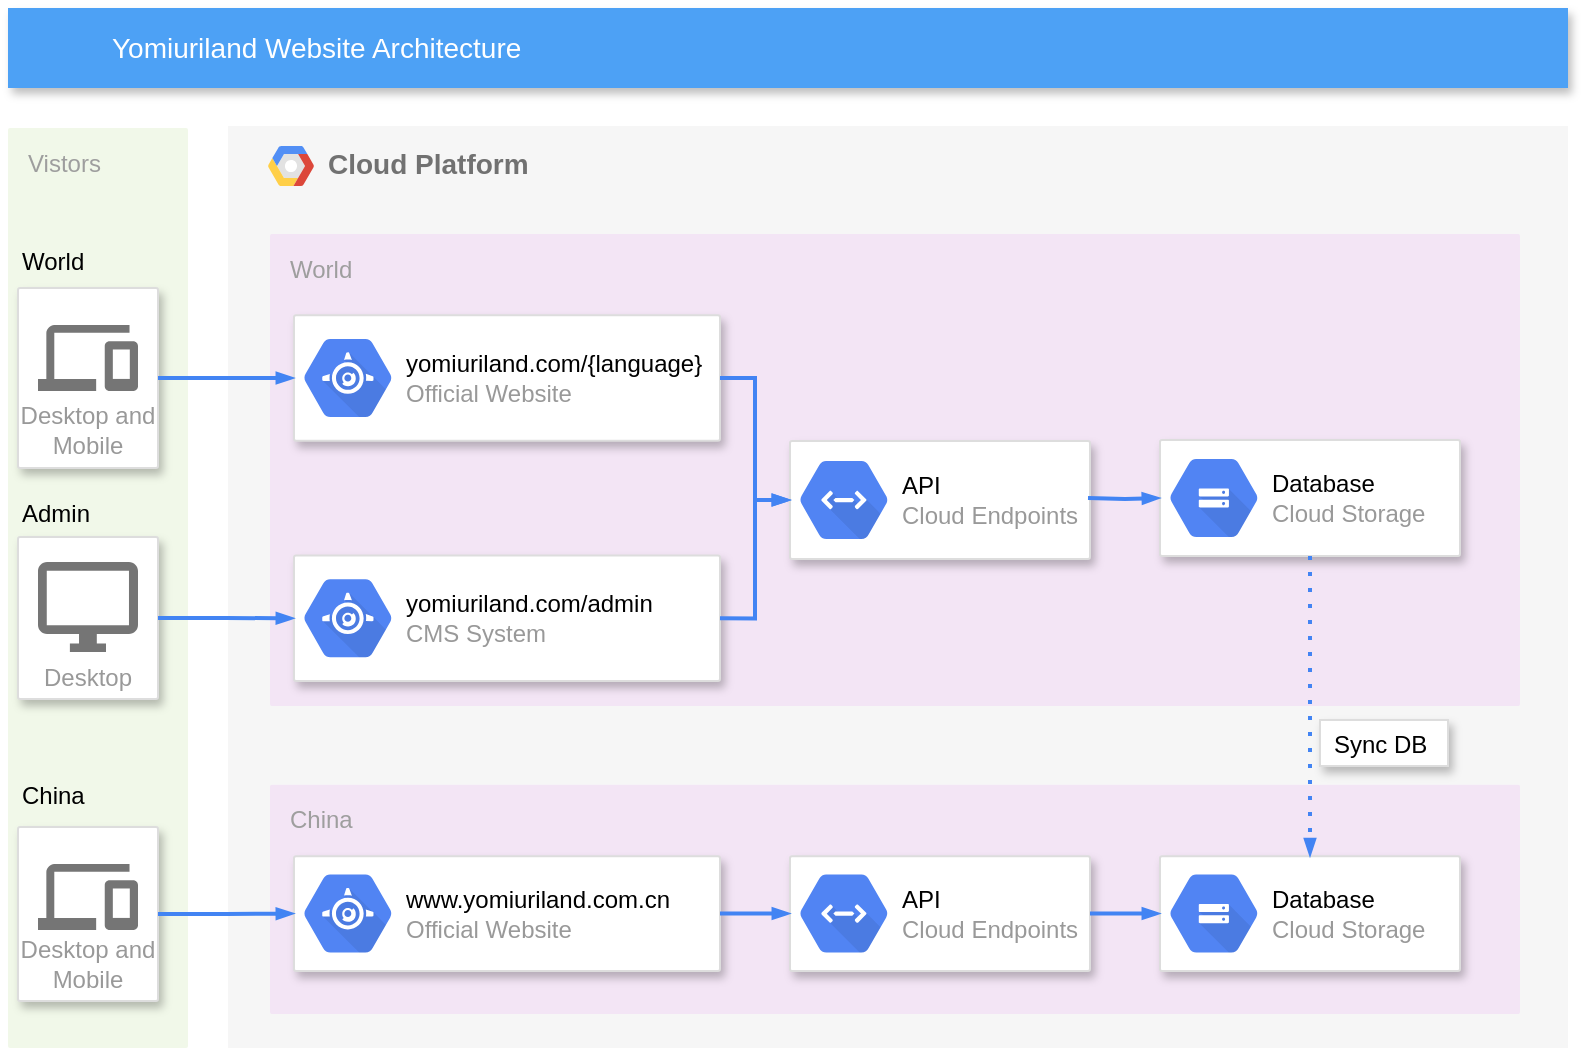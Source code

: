 <mxfile version="10.6.1" type="github"><diagram id="f106602c-feb2-e66a-4537-3a34d633f6aa" name="Page-1"><mxGraphModel dx="996" dy="479" grid="1" gridSize="10" guides="1" tooltips="1" connect="1" arrows="1" fold="1" page="1" pageScale="1" pageWidth="1169" pageHeight="827" background="#ffffff" math="0" shadow="0"><root><mxCell id="0"/><mxCell id="1" parent="0"/><mxCell id="14" value="&lt;b&gt;Cloud Platform&lt;/b&gt;" style="fillColor=#F6F6F6;strokeColor=none;shadow=0;gradientColor=none;fontSize=14;align=left;spacing=10;fontColor=#717171;9E9E9E;verticalAlign=top;spacingTop=-4;fontStyle=0;spacingLeft=40;html=1;" parent="1" vertex="1"><mxGeometry x="370" y="99" width="670" height="461" as="geometry"/></mxCell><mxCell id="15" value="" style="shape=mxgraph.gcp2.google_cloud_platform;fillColor=#F6F6F6;strokeColor=none;shadow=0;gradientColor=none;" parent="14" vertex="1"><mxGeometry width="23" height="20" relative="1" as="geometry"><mxPoint x="20" y="10" as="offset"/></mxGeometry></mxCell><mxCell id="zKBDWm24iIKpLHg4OHbY-1007" value="World" style="points=[[0,0,0],[0.25,0,0],[0.5,0,0],[0.75,0,0],[1,0,0],[1,0.25,0],[1,0.5,0],[1,0.75,0],[1,1,0],[0.75,1,0],[0.5,1,0],[0.25,1,0],[0,1,0],[0,0.75,0],[0,0.5,0],[0,0.25,0]];rounded=1;absoluteArcSize=1;arcSize=2;html=1;strokeColor=none;gradientColor=none;shadow=0;dashed=0;fontSize=12;fontColor=#9E9E9E;align=left;verticalAlign=top;spacing=10;spacingTop=-4;fillColor=#F3E5F5;" vertex="1" parent="14"><mxGeometry x="21" y="54" width="625" height="236" as="geometry"/></mxCell><mxCell id="zKBDWm24iIKpLHg4OHbY-1010" value="" style="strokeColor=#dddddd;fillColor=#ffffff;shadow=1;strokeWidth=1;rounded=1;absoluteArcSize=1;arcSize=2;" vertex="1" parent="14"><mxGeometry x="33" y="94.664" width="213" height="62.696" as="geometry"/></mxCell><mxCell id="zKBDWm24iIKpLHg4OHbY-1011" value="&lt;font color=&quot;#000000&quot;&gt;yomiuriland.com/{language}&lt;/font&gt;&lt;br&gt;Official Website" style="dashed=0;connectable=0;html=1;fillColor=#5184F3;strokeColor=none;shape=mxgraph.gcp2.app_engine;part=1;labelPosition=right;verticalLabelPosition=middle;align=left;verticalAlign=middle;spacingLeft=5;fontColor=#999999;fontSize=12;" vertex="1" parent="zKBDWm24iIKpLHg4OHbY-1010"><mxGeometry y="0.5" width="44" height="39" relative="1" as="geometry"><mxPoint x="5" y="-19.5" as="offset"/></mxGeometry></mxCell><mxCell id="zKBDWm24iIKpLHg4OHbY-1018" value="" style="strokeColor=#dddddd;fillColor=#ffffff;shadow=1;strokeWidth=1;rounded=1;absoluteArcSize=1;arcSize=2;" vertex="1" parent="14"><mxGeometry x="33" y="214.804" width="213" height="62.696" as="geometry"/></mxCell><mxCell id="zKBDWm24iIKpLHg4OHbY-1019" value="&lt;font color=&quot;#000000&quot;&gt;yomiuriland.com/admin&lt;/font&gt;&lt;br&gt;CMS System" style="dashed=0;connectable=0;html=1;fillColor=#5184F3;strokeColor=none;shape=mxgraph.gcp2.app_engine;part=1;labelPosition=right;verticalLabelPosition=middle;align=left;verticalAlign=middle;spacingLeft=5;fontColor=#999999;fontSize=12;" vertex="1" parent="zKBDWm24iIKpLHg4OHbY-1018"><mxGeometry y="0.5" width="44" height="39" relative="1" as="geometry"><mxPoint x="5" y="-19.5" as="offset"/></mxGeometry></mxCell><mxCell id="zKBDWm24iIKpLHg4OHbY-1020" value="" style="strokeColor=#dddddd;fillColor=#ffffff;shadow=1;strokeWidth=1;rounded=1;absoluteArcSize=1;arcSize=2;" vertex="1" parent="14"><mxGeometry x="466" y="157" width="150" height="58" as="geometry"/></mxCell><mxCell id="zKBDWm24iIKpLHg4OHbY-1021" value="&lt;font color=&quot;#000000&quot;&gt;Database&lt;/font&gt;&lt;br&gt;Cloud Storage" style="dashed=0;connectable=0;html=1;fillColor=#5184F3;strokeColor=none;shape=mxgraph.gcp2.cloud_storage;part=1;labelPosition=right;verticalLabelPosition=middle;align=left;verticalAlign=middle;spacingLeft=5;fontColor=#999999;fontSize=12;" vertex="1" parent="zKBDWm24iIKpLHg4OHbY-1020"><mxGeometry y="0.5" width="44" height="39" relative="1" as="geometry"><mxPoint x="5" y="-19.5" as="offset"/></mxGeometry></mxCell><mxCell id="zKBDWm24iIKpLHg4OHbY-1024" value="China" style="points=[[0,0,0],[0.25,0,0],[0.5,0,0],[0.75,0,0],[1,0,0],[1,0.25,0],[1,0.5,0],[1,0.75,0],[1,1,0],[0.75,1,0],[0.5,1,0],[0.25,1,0],[0,1,0],[0,0.75,0],[0,0.5,0],[0,0.25,0]];rounded=1;absoluteArcSize=1;arcSize=2;html=1;strokeColor=none;gradientColor=none;shadow=0;dashed=0;fontSize=12;fontColor=#9E9E9E;align=left;verticalAlign=top;spacing=10;spacingTop=-4;fillColor=#F3E5F5;" vertex="1" parent="14"><mxGeometry x="21" y="329.397" width="625" height="114.599" as="geometry"/></mxCell><mxCell id="zKBDWm24iIKpLHg4OHbY-1025" value="" style="strokeColor=#dddddd;fillColor=#ffffff;shadow=1;strokeWidth=1;rounded=1;absoluteArcSize=1;arcSize=2;" vertex="1" parent="14"><mxGeometry x="466" y="365.152" width="150" height="57.299" as="geometry"/></mxCell><mxCell id="zKBDWm24iIKpLHg4OHbY-1026" value="&lt;font color=&quot;#000000&quot;&gt;Database&lt;/font&gt;&lt;br&gt;Cloud Storage" style="dashed=0;connectable=0;html=1;fillColor=#5184F3;strokeColor=none;shape=mxgraph.gcp2.cloud_storage;part=1;labelPosition=right;verticalLabelPosition=middle;align=left;verticalAlign=middle;spacingLeft=5;fontColor=#999999;fontSize=12;" vertex="1" parent="zKBDWm24iIKpLHg4OHbY-1025"><mxGeometry y="0.5" width="44" height="39" relative="1" as="geometry"><mxPoint x="5" y="-19.5" as="offset"/></mxGeometry></mxCell><mxCell id="zKBDWm24iIKpLHg4OHbY-1027" value="" style="strokeColor=#dddddd;fillColor=#ffffff;shadow=1;strokeWidth=1;rounded=1;absoluteArcSize=1;arcSize=2;" vertex="1" parent="14"><mxGeometry x="281" y="365.152" width="150" height="57.299" as="geometry"/></mxCell><mxCell id="zKBDWm24iIKpLHg4OHbY-1028" value="&lt;font color=&quot;#000000&quot;&gt;API&lt;br&gt;&lt;/font&gt;Cloud Endpoints" style="dashed=0;connectable=0;html=1;fillColor=#5184F3;strokeColor=none;shape=mxgraph.gcp2.cloud_endpoints;part=1;labelPosition=right;verticalLabelPosition=middle;align=left;verticalAlign=middle;spacingLeft=5;fontColor=#999999;fontSize=12;" vertex="1" parent="zKBDWm24iIKpLHg4OHbY-1027"><mxGeometry y="0.5" width="44" height="39" relative="1" as="geometry"><mxPoint x="5" y="-19.5" as="offset"/></mxGeometry></mxCell><mxCell id="zKBDWm24iIKpLHg4OHbY-1029" value="" style="strokeColor=#dddddd;fillColor=#ffffff;shadow=1;strokeWidth=1;rounded=1;absoluteArcSize=1;arcSize=2;" vertex="1" parent="14"><mxGeometry x="33" y="365.152" width="213" height="57.299" as="geometry"/></mxCell><mxCell id="zKBDWm24iIKpLHg4OHbY-1030" value="&lt;font color=&quot;#000000&quot;&gt;www.yomiuriland.com.cn&lt;/font&gt;&lt;br&gt;Official Website" style="dashed=0;connectable=0;html=1;fillColor=#5184F3;strokeColor=none;shape=mxgraph.gcp2.app_engine;part=1;labelPosition=right;verticalLabelPosition=middle;align=left;verticalAlign=middle;spacingLeft=5;fontColor=#999999;fontSize=12;" vertex="1" parent="zKBDWm24iIKpLHg4OHbY-1029"><mxGeometry y="0.5" width="44" height="39" relative="1" as="geometry"><mxPoint x="5" y="-19.5" as="offset"/></mxGeometry></mxCell><mxCell id="zKBDWm24iIKpLHg4OHbY-1016" value="" style="strokeColor=#dddddd;fillColor=#ffffff;shadow=1;strokeWidth=1;rounded=1;absoluteArcSize=1;arcSize=2;" vertex="1" parent="14"><mxGeometry x="281" y="157.5" width="150" height="59" as="geometry"/></mxCell><mxCell id="zKBDWm24iIKpLHg4OHbY-1017" value="&lt;font color=&quot;#000000&quot;&gt;API&lt;br&gt;&lt;/font&gt;Cloud Endpoints" style="dashed=0;connectable=0;html=1;fillColor=#5184F3;strokeColor=none;shape=mxgraph.gcp2.cloud_endpoints;part=1;labelPosition=right;verticalLabelPosition=middle;align=left;verticalAlign=middle;spacingLeft=5;fontColor=#999999;fontSize=12;" vertex="1" parent="zKBDWm24iIKpLHg4OHbY-1016"><mxGeometry y="0.5" width="44" height="39" relative="1" as="geometry"><mxPoint x="5" y="-19.5" as="offset"/></mxGeometry></mxCell><mxCell id="zKBDWm24iIKpLHg4OHbY-1042" value="" style="edgeStyle=orthogonalEdgeStyle;fontSize=12;html=1;endArrow=blockThin;endFill=1;rounded=0;strokeWidth=2;endSize=4;startSize=4;dashed=0;strokeColor=#4284F3;exitX=1;exitY=0.5;exitDx=0;exitDy=0;entryX=0;entryY=0.5;entryDx=0;entryDy=0;" edge="1" parent="14" source="zKBDWm24iIKpLHg4OHbY-1010" target="zKBDWm24iIKpLHg4OHbY-1016"><mxGeometry width="100" relative="1" as="geometry"><mxPoint x="-110" y="481" as="sourcePoint"/><mxPoint x="-10" y="481" as="targetPoint"/></mxGeometry></mxCell><mxCell id="zKBDWm24iIKpLHg4OHbY-1043" value="" style="edgeStyle=orthogonalEdgeStyle;fontSize=12;html=1;endArrow=blockThin;endFill=1;rounded=0;strokeWidth=2;endSize=4;startSize=4;dashed=0;strokeColor=#4284F3;exitX=1;exitY=0.5;exitDx=0;exitDy=0;entryX=0;entryY=0.5;entryDx=0;entryDy=0;" edge="1" parent="14" source="zKBDWm24iIKpLHg4OHbY-1018" target="zKBDWm24iIKpLHg4OHbY-1016"><mxGeometry width="100" relative="1" as="geometry"><mxPoint x="256" y="136" as="sourcePoint"/><mxPoint x="291" y="197" as="targetPoint"/></mxGeometry></mxCell><mxCell id="zKBDWm24iIKpLHg4OHbY-1045" value="" style="edgeStyle=orthogonalEdgeStyle;fontSize=12;html=1;endArrow=blockThin;endFill=1;rounded=0;strokeWidth=2;endSize=4;startSize=4;dashed=0;strokeColor=#4284F3;entryX=0;entryY=0.5;entryDx=0;entryDy=0;exitX=1;exitY=0.5;exitDx=0;exitDy=0;" edge="1" parent="14" source="zKBDWm24iIKpLHg4OHbY-1027" target="zKBDWm24iIKpLHg4OHbY-1025"><mxGeometry width="100" relative="1" as="geometry"><mxPoint x="440" y="196" as="sourcePoint"/><mxPoint x="476" y="196" as="targetPoint"/></mxGeometry></mxCell><mxCell id="zKBDWm24iIKpLHg4OHbY-1047" value="" style="edgeStyle=orthogonalEdgeStyle;fontSize=12;html=1;endArrow=blockThin;endFill=1;rounded=0;strokeWidth=2;endSize=4;startSize=4;dashed=0;strokeColor=#4284F3;exitX=1;exitY=0.5;exitDx=0;exitDy=0;entryX=0;entryY=0.5;entryDx=0;entryDy=0;" edge="1" parent="14" source="zKBDWm24iIKpLHg4OHbY-1029" target="zKBDWm24iIKpLHg4OHbY-1027"><mxGeometry width="100" relative="1" as="geometry"><mxPoint x="-110" y="481" as="sourcePoint"/><mxPoint x="-10" y="481" as="targetPoint"/></mxGeometry></mxCell><mxCell id="zKBDWm24iIKpLHg4OHbY-1048" value="" style="edgeStyle=orthogonalEdgeStyle;fontSize=12;html=1;endArrow=blockThin;endFill=1;rounded=0;strokeWidth=2;endSize=4;startSize=4;dashed=1;dashPattern=1 3;strokeColor=#4284F3;exitX=0.5;exitY=1;exitDx=0;exitDy=0;entryX=0.5;entryY=0;entryDx=0;entryDy=0;" edge="1" parent="14" source="zKBDWm24iIKpLHg4OHbY-1020" target="zKBDWm24iIKpLHg4OHbY-1025"><mxGeometry width="100" relative="1" as="geometry"><mxPoint x="-110" y="481" as="sourcePoint"/><mxPoint x="-10" y="481" as="targetPoint"/></mxGeometry></mxCell><mxCell id="zKBDWm24iIKpLHg4OHbY-1050" value="Sync DB" style="dashed=0;strokeColor=#dddddd;fillColor=#ffffff;shadow=1;strokeWidth=1;labelPosition=center;verticalLabelPosition=middle;align=left;verticalAlign=middle;spacingLeft=5;fontColor=#000000;fontSize=12;" vertex="1" parent="14"><mxGeometry x="546" y="297" width="64" height="23" as="geometry"/></mxCell><mxCell id="997" value="Vistors" style="rounded=1;absoluteArcSize=1;arcSize=2;html=1;strokeColor=none;gradientColor=none;shadow=0;dashed=0;fontSize=12;fontColor=#9E9E9E;align=left;verticalAlign=top;spacing=10;spacingTop=-4;fillColor=#F1F8E9;" parent="1" vertex="1"><mxGeometry x="260" y="100" width="90" height="460" as="geometry"/></mxCell><mxCell id="818" value="Yomiuriland Website Architecture" style="fillColor=#4DA1F5;strokeColor=none;shadow=1;gradientColor=none;fontSize=14;align=left;spacingLeft=50;fontColor=#ffffff;html=1;" parent="1" vertex="1"><mxGeometry x="260" y="40" width="780" height="40" as="geometry"/></mxCell><mxCell id="zKBDWm24iIKpLHg4OHbY-1001" value="China&lt;br&gt;" style="text;html=1;" vertex="1" parent="1"><mxGeometry x="265" y="419.5" width="80" height="30" as="geometry"/></mxCell><mxCell id="zKBDWm24iIKpLHg4OHbY-1022" value="World" style="text;html=1;" vertex="1" parent="1"><mxGeometry x="265" y="153" width="80" height="30" as="geometry"/></mxCell><mxCell id="zKBDWm24iIKpLHg4OHbY-1023" value="Admin" style="text;html=1;" vertex="1" parent="1"><mxGeometry x="265" y="279" width="80" height="30" as="geometry"/></mxCell><mxCell id="zKBDWm24iIKpLHg4OHbY-1033" value="Desktop and Mobile" style="strokeColor=#dddddd;fillColor=#ffffff;shadow=1;strokeWidth=1;rounded=1;absoluteArcSize=1;arcSize=2;labelPosition=center;verticalLabelPosition=middle;align=center;verticalAlign=bottom;spacingLeft=0;fontColor=#999999;fontSize=12;whiteSpace=wrap;spacingBottom=2;" vertex="1" parent="1"><mxGeometry x="265" y="449.5" width="70" height="87" as="geometry"/></mxCell><mxCell id="zKBDWm24iIKpLHg4OHbY-1034" value="" style="dashed=0;connectable=0;html=1;fillColor=#757575;strokeColor=none;shape=mxgraph.gcp2.desktop_and_mobile;part=1;" vertex="1" parent="zKBDWm24iIKpLHg4OHbY-1033"><mxGeometry x="0.5" width="50" height="33" relative="1" as="geometry"><mxPoint x="-25" y="18.5" as="offset"/></mxGeometry></mxCell><mxCell id="zKBDWm24iIKpLHg4OHbY-1035" value="Desktop and Mobile" style="strokeColor=#dddddd;fillColor=#ffffff;shadow=1;strokeWidth=1;rounded=1;absoluteArcSize=1;arcSize=2;labelPosition=center;verticalLabelPosition=middle;align=center;verticalAlign=bottom;spacingLeft=0;fontColor=#999999;fontSize=12;whiteSpace=wrap;spacingBottom=2;" vertex="1" parent="1"><mxGeometry x="265" y="180" width="70" height="90" as="geometry"/></mxCell><mxCell id="zKBDWm24iIKpLHg4OHbY-1036" value="" style="dashed=0;connectable=0;html=1;fillColor=#757575;strokeColor=none;shape=mxgraph.gcp2.desktop_and_mobile;part=1;" vertex="1" parent="zKBDWm24iIKpLHg4OHbY-1035"><mxGeometry x="0.5" width="50" height="33" relative="1" as="geometry"><mxPoint x="-25" y="18.5" as="offset"/></mxGeometry></mxCell><mxCell id="zKBDWm24iIKpLHg4OHbY-1037" value="Desktop" style="strokeColor=#dddddd;fillColor=#ffffff;shadow=1;strokeWidth=1;rounded=1;absoluteArcSize=1;arcSize=2;labelPosition=center;verticalLabelPosition=middle;align=center;verticalAlign=bottom;spacingLeft=0;fontColor=#999999;fontSize=12;whiteSpace=wrap;spacingBottom=2;" vertex="1" parent="1"><mxGeometry x="265" y="304.5" width="70" height="81" as="geometry"/></mxCell><mxCell id="zKBDWm24iIKpLHg4OHbY-1038" value="" style="dashed=0;connectable=0;html=1;fillColor=#757575;strokeColor=none;shape=mxgraph.gcp2.desktop;part=1;" vertex="1" parent="zKBDWm24iIKpLHg4OHbY-1037"><mxGeometry x="0.5" width="50" height="45" relative="1" as="geometry"><mxPoint x="-25" y="12.5" as="offset"/></mxGeometry></mxCell><mxCell id="zKBDWm24iIKpLHg4OHbY-1039" value="" style="edgeStyle=orthogonalEdgeStyle;fontSize=12;html=1;endArrow=blockThin;endFill=1;rounded=0;strokeWidth=2;endSize=4;startSize=4;dashed=0;strokeColor=#4284F3;exitX=1;exitY=0.5;exitDx=0;exitDy=0;entryX=0;entryY=0.5;entryDx=0;entryDy=0;" edge="1" parent="1" source="zKBDWm24iIKpLHg4OHbY-1035" target="zKBDWm24iIKpLHg4OHbY-1010"><mxGeometry width="100" relative="1" as="geometry"><mxPoint x="260" y="580" as="sourcePoint"/><mxPoint x="360" y="580" as="targetPoint"/></mxGeometry></mxCell><mxCell id="zKBDWm24iIKpLHg4OHbY-1040" value="" style="edgeStyle=orthogonalEdgeStyle;fontSize=12;html=1;endArrow=blockThin;endFill=1;rounded=0;strokeWidth=2;endSize=4;startSize=4;dashed=0;strokeColor=#4284F3;exitX=1;exitY=0.5;exitDx=0;exitDy=0;" edge="1" parent="1" source="zKBDWm24iIKpLHg4OHbY-1037" target="zKBDWm24iIKpLHg4OHbY-1018"><mxGeometry width="100" relative="1" as="geometry"><mxPoint x="260" y="580" as="sourcePoint"/><mxPoint x="360" y="580" as="targetPoint"/></mxGeometry></mxCell><mxCell id="zKBDWm24iIKpLHg4OHbY-1041" value="" style="edgeStyle=orthogonalEdgeStyle;fontSize=12;html=1;endArrow=blockThin;endFill=1;rounded=0;strokeWidth=2;endSize=4;startSize=4;dashed=0;strokeColor=#4284F3;exitX=1;exitY=0.5;exitDx=0;exitDy=0;entryX=0;entryY=0.5;entryDx=0;entryDy=0;" edge="1" parent="1" source="zKBDWm24iIKpLHg4OHbY-1033" target="zKBDWm24iIKpLHg4OHbY-1029"><mxGeometry width="100" relative="1" as="geometry"><mxPoint x="260" y="580" as="sourcePoint"/><mxPoint x="360" y="580" as="targetPoint"/></mxGeometry></mxCell><mxCell id="zKBDWm24iIKpLHg4OHbY-1044" value="" style="edgeStyle=orthogonalEdgeStyle;fontSize=12;html=1;endArrow=blockThin;endFill=1;rounded=0;strokeWidth=2;endSize=4;startSize=4;dashed=0;strokeColor=#4284F3;entryX=0;entryY=0.5;entryDx=0;entryDy=0;" edge="1" parent="1" target="zKBDWm24iIKpLHg4OHbY-1020"><mxGeometry width="100" relative="1" as="geometry"><mxPoint x="800" y="285" as="sourcePoint"/><mxPoint x="360" y="580" as="targetPoint"/></mxGeometry></mxCell></root></mxGraphModel></diagram></mxfile>